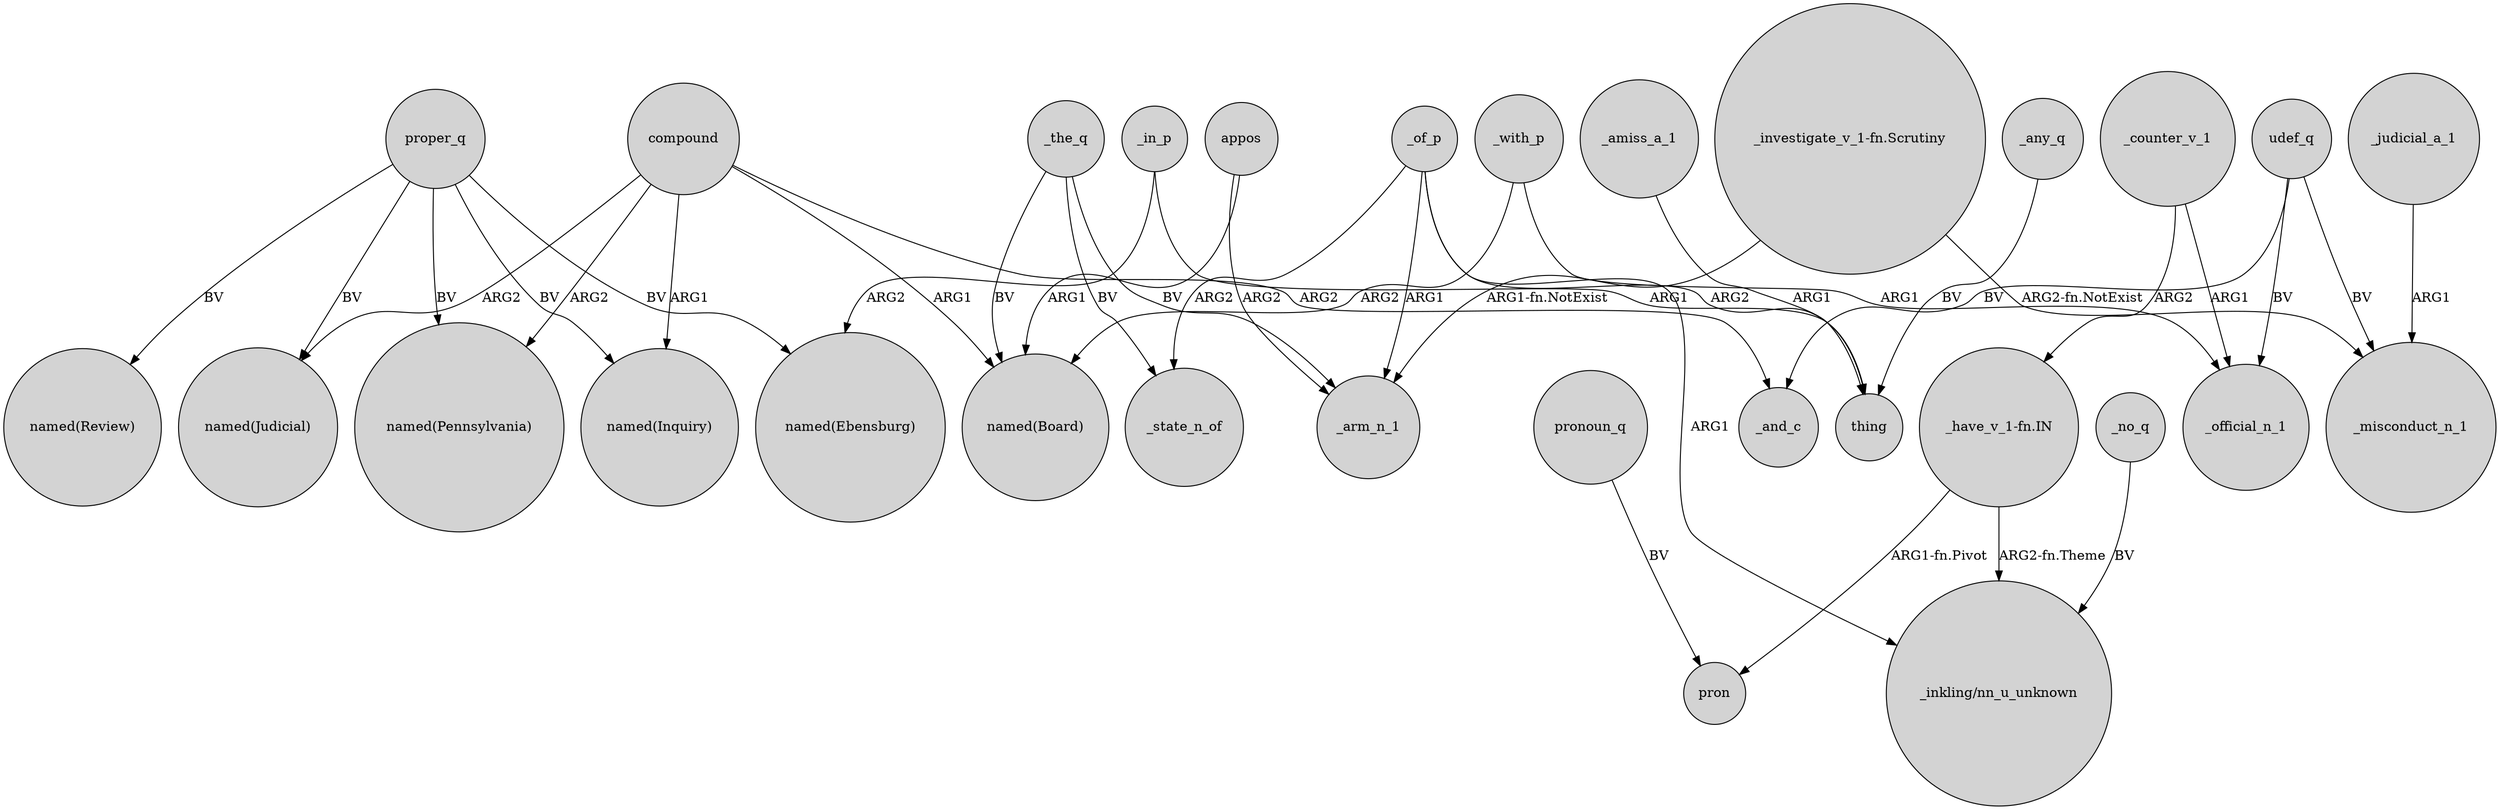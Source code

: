 digraph {
	node [shape=circle style=filled]
	proper_q -> "named(Review)" [label=BV]
	proper_q -> "named(Inquiry)" [label=BV]
	appos -> _arm_n_1 [label=ARG2]
	_the_q -> "named(Board)" [label=BV]
	"_investigate_v_1-fn.Scrutiny" -> _misconduct_n_1 [label="ARG2-fn.NotExist"]
	_in_p -> "named(Ebensburg)" [label=ARG2]
	_judicial_a_1 -> _misconduct_n_1 [label=ARG1]
	_with_p -> _official_n_1 [label=ARG1]
	_counter_v_1 -> "_have_v_1-fn.IN" [label=ARG2]
	_of_p -> thing [label=ARG2]
	_in_p -> thing [label=ARG1]
	"_have_v_1-fn.IN" -> "_inkling/nn_u_unknown" [label="ARG2-fn.Theme"]
	"_investigate_v_1-fn.Scrutiny" -> _arm_n_1 [label="ARG1-fn.NotExist"]
	_the_q -> _state_n_of [label=BV]
	_amiss_a_1 -> thing [label=ARG1]
	_with_p -> "named(Board)" [label=ARG2]
	"_have_v_1-fn.IN" -> pron [label="ARG1-fn.Pivot"]
	udef_q -> _misconduct_n_1 [label=BV]
	_of_p -> _state_n_of [label=ARG2]
	compound -> "named(Inquiry)" [label=ARG1]
	_of_p -> "_inkling/nn_u_unknown" [label=ARG1]
	_of_p -> _arm_n_1 [label=ARG1]
	pronoun_q -> pron [label=BV]
	compound -> "named(Judicial)" [label=ARG2]
	compound -> _and_c [label=ARG2]
	compound -> "named(Board)" [label=ARG1]
	udef_q -> _official_n_1 [label=BV]
	compound -> "named(Pennsylvania)" [label=ARG2]
	_any_q -> thing [label=BV]
	appos -> "named(Board)" [label=ARG1]
	proper_q -> "named(Judicial)" [label=BV]
	proper_q -> "named(Pennsylvania)" [label=BV]
	proper_q -> "named(Ebensburg)" [label=BV]
	udef_q -> _and_c [label=BV]
	_no_q -> "_inkling/nn_u_unknown" [label=BV]
	_the_q -> _arm_n_1 [label=BV]
	_counter_v_1 -> _official_n_1 [label=ARG1]
}
